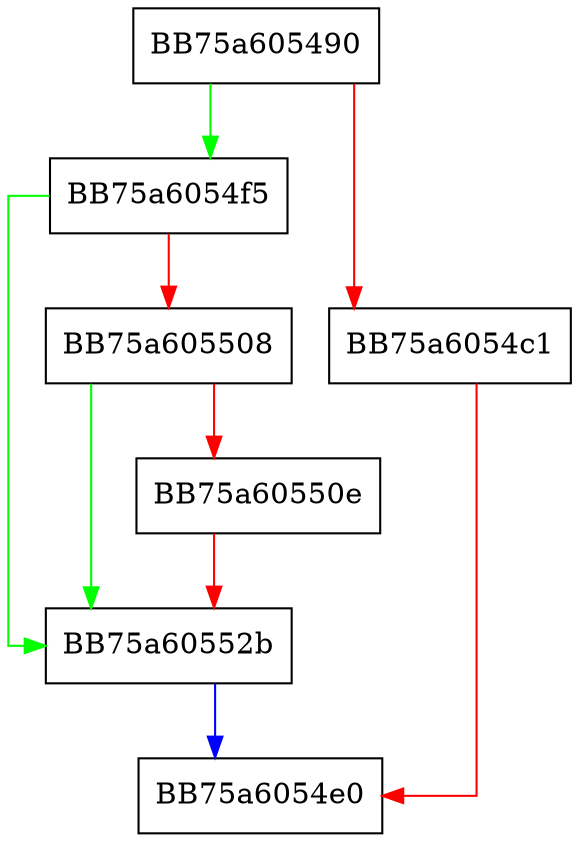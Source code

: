 digraph Read {
  node [shape="box"];
  graph [splines=ortho];
  BB75a605490 -> BB75a6054f5 [color="green"];
  BB75a605490 -> BB75a6054c1 [color="red"];
  BB75a6054c1 -> BB75a6054e0 [color="red"];
  BB75a6054f5 -> BB75a60552b [color="green"];
  BB75a6054f5 -> BB75a605508 [color="red"];
  BB75a605508 -> BB75a60552b [color="green"];
  BB75a605508 -> BB75a60550e [color="red"];
  BB75a60550e -> BB75a60552b [color="red"];
  BB75a60552b -> BB75a6054e0 [color="blue"];
}